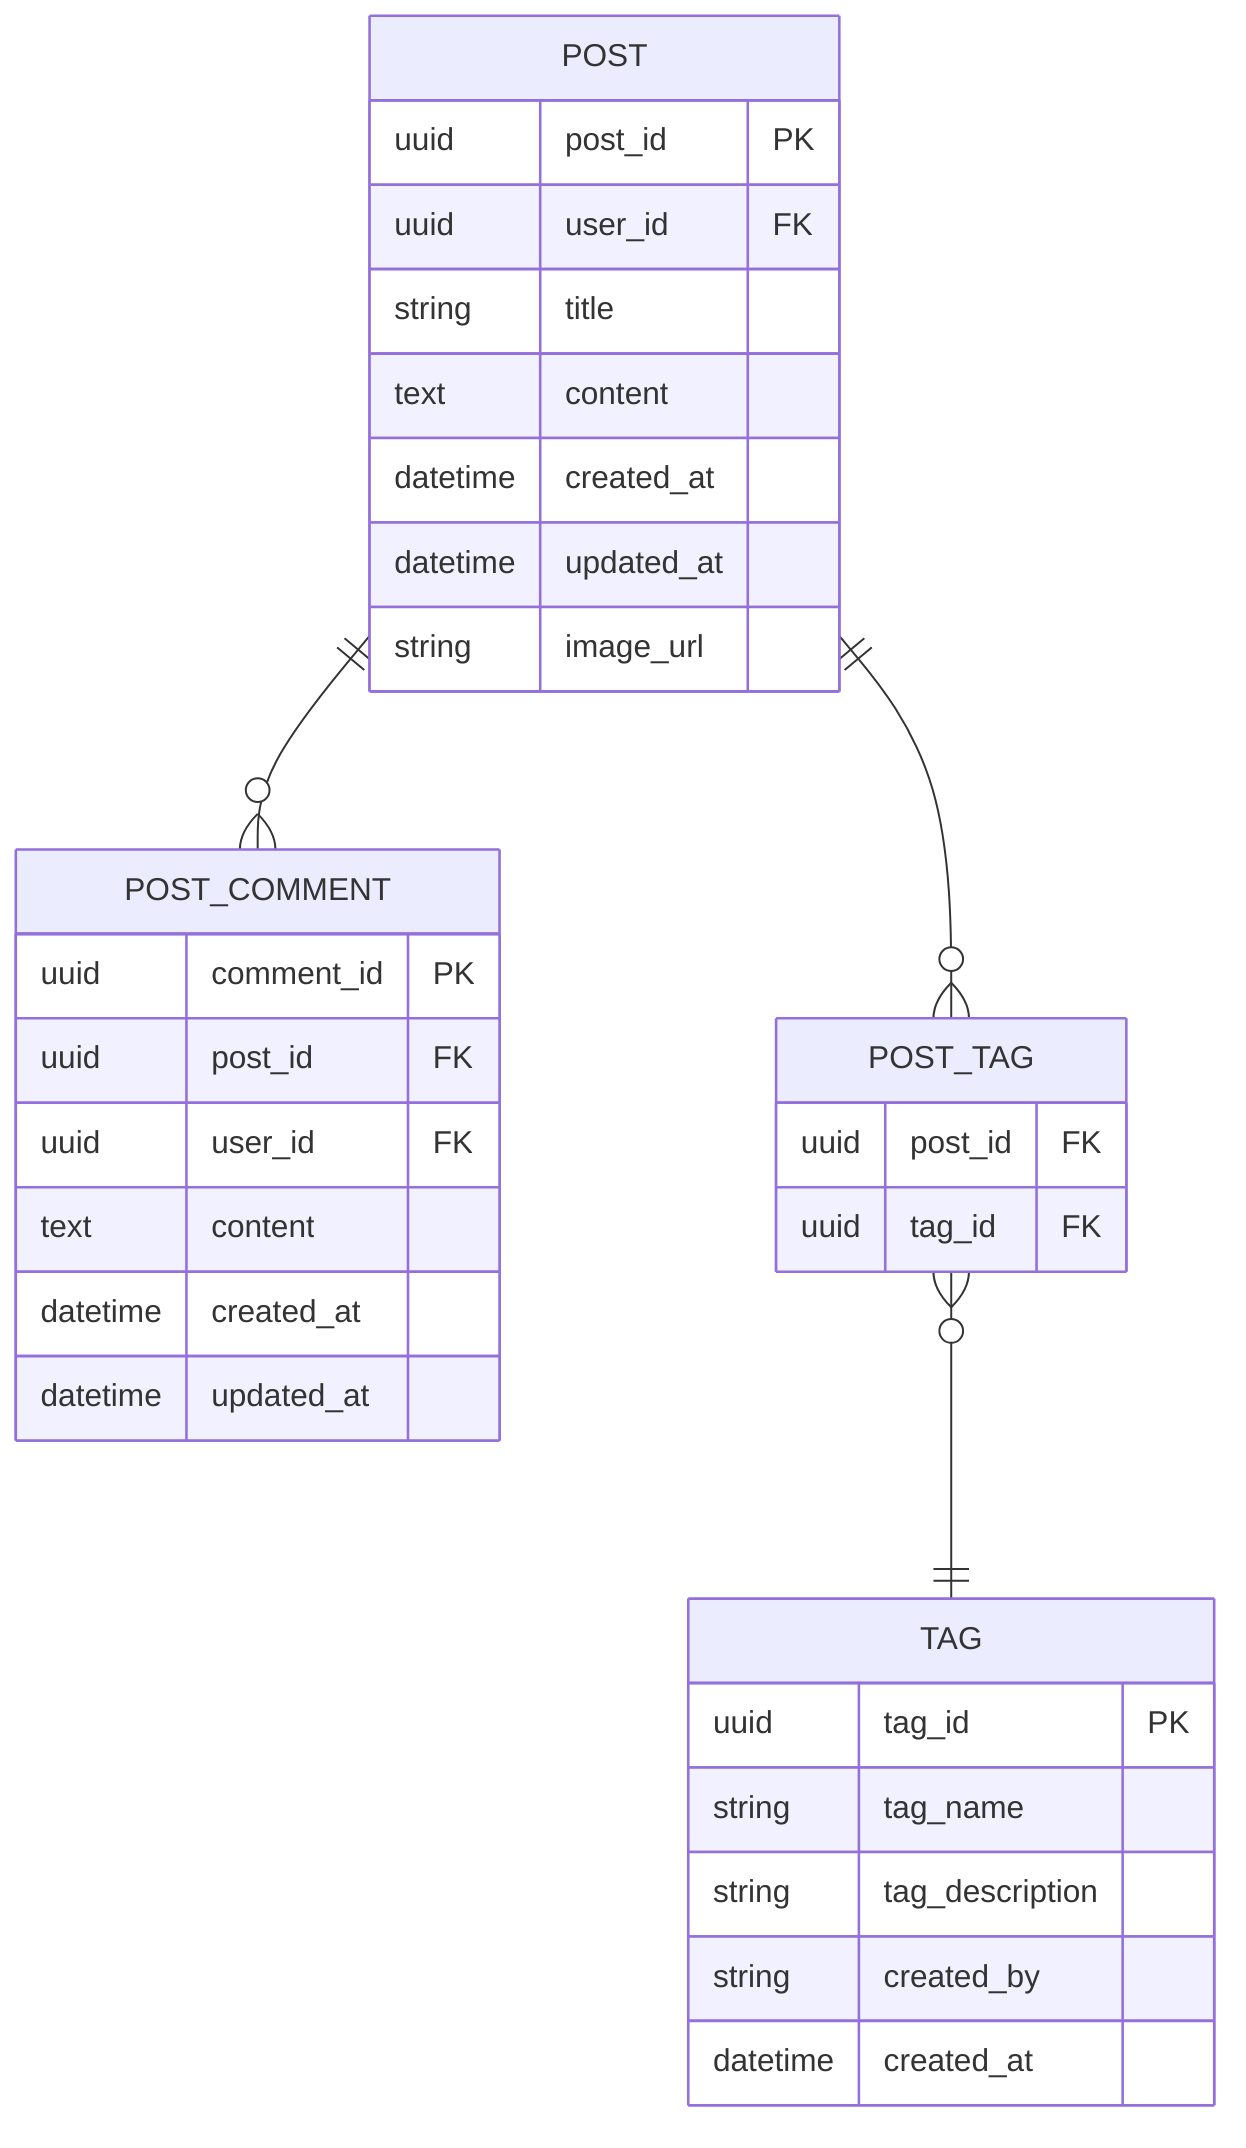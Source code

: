 erDiagram
POST {
    uuid post_id PK
    uuid user_id FK
    string title
    text content
    datetime created_at
    datetime updated_at
    string image_url
}

POST_COMMENT {
    uuid comment_id PK
    uuid post_id FK
    uuid user_id FK
    text content
    datetime created_at
    datetime updated_at
}


TAG {
    uuid tag_id PK
    string tag_name
    string tag_description
    string created_by
    datetime created_at
}

POST_TAG {
    uuid post_id FK
    uuid tag_id FK
}


POST ||--o{ POST_COMMENT : ""
POST ||--o{ POST_TAG : ""
POST_TAG }o--|| TAG : ""